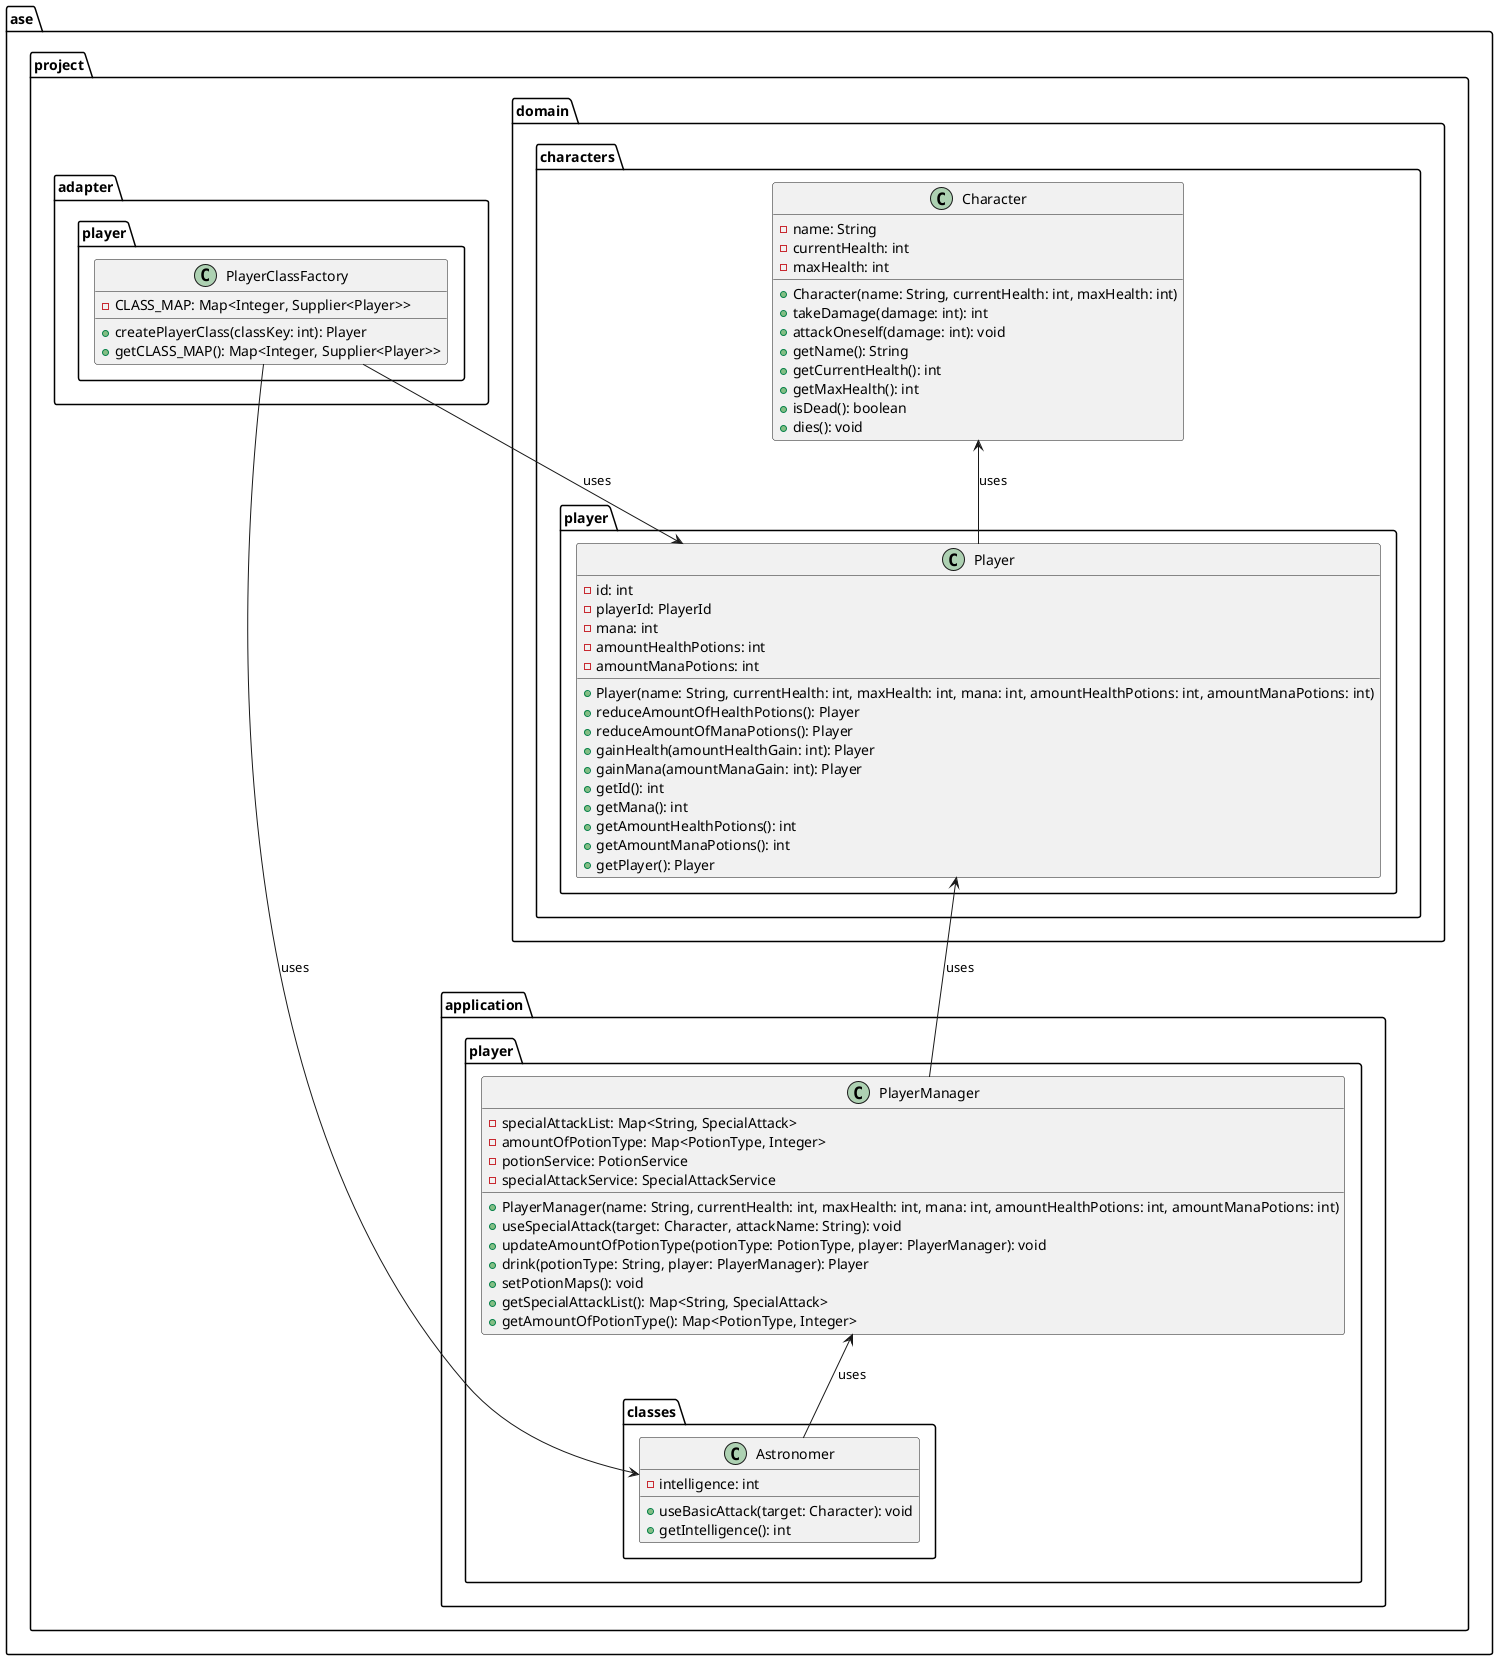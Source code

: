@startuml

package ase.project.domain.characters {
  class Character {
        - name: String
        - currentHealth: int
        - maxHealth: int

        + Character(name: String, currentHealth: int, maxHealth: int)
        + takeDamage(damage: int): int
        + attackOneself(damage: int): void
        + getName(): String
        + getCurrentHealth(): int
        + getMaxHealth(): int
        + isDead(): boolean
        + dies(): void
  }
}

package ase.project.domain.characters.player {
  class Player {
        - id: int
        - playerId: PlayerId
        - mana: int
        - amountHealthPotions: int
        - amountManaPotions: int

        + Player(name: String, currentHealth: int, maxHealth: int, mana: int, amountHealthPotions: int, amountManaPotions: int)
        + reduceAmountOfHealthPotions(): Player
        + reduceAmountOfManaPotions(): Player
        + gainHealth(amountHealthGain: int): Player
        + gainMana(amountManaGain: int): Player
        + getId(): int
        + getMana(): int
        + getAmountHealthPotions(): int
        + getAmountManaPotions(): int
        + getPlayer(): Player
  }
}

package ase.project.application.player {
  class PlayerManager {
        - specialAttackList: Map<String, SpecialAttack>
        - amountOfPotionType: Map<PotionType, Integer>
        - potionService: PotionService
        - specialAttackService: SpecialAttackService

        + PlayerManager(name: String, currentHealth: int, maxHealth: int, mana: int, amountHealthPotions: int, amountManaPotions: int)
        + useSpecialAttack(target: Character, attackName: String): void
        + updateAmountOfPotionType(potionType: PotionType, player: PlayerManager): void
        + drink(potionType: String, player: PlayerManager): Player
        + setPotionMaps(): void
        + getSpecialAttackList(): Map<String, SpecialAttack>
        + getAmountOfPotionType(): Map<PotionType, Integer>
  }
}
package ase.project.application.player.classes {
  class Astronomer {
        - intelligence: int

        + useBasicAttack(target: Character): void
        + getIntelligence(): int
  }
 }

package ase.project.adapter.player {
  class PlayerClassFactory {
        - CLASS_MAP: Map<Integer, Supplier<Player>>

        + createPlayerClass(classKey: int): Player
        + getCLASS_MAP(): Map<Integer, Supplier<Player>>
  }
}

Character <-- Player : uses
Player <-- PlayerManager : uses
PlayerManager <-- Astronomer : uses
PlayerClassFactory --> Player : uses
PlayerClassFactory --> Astronomer : uses

@enduml
